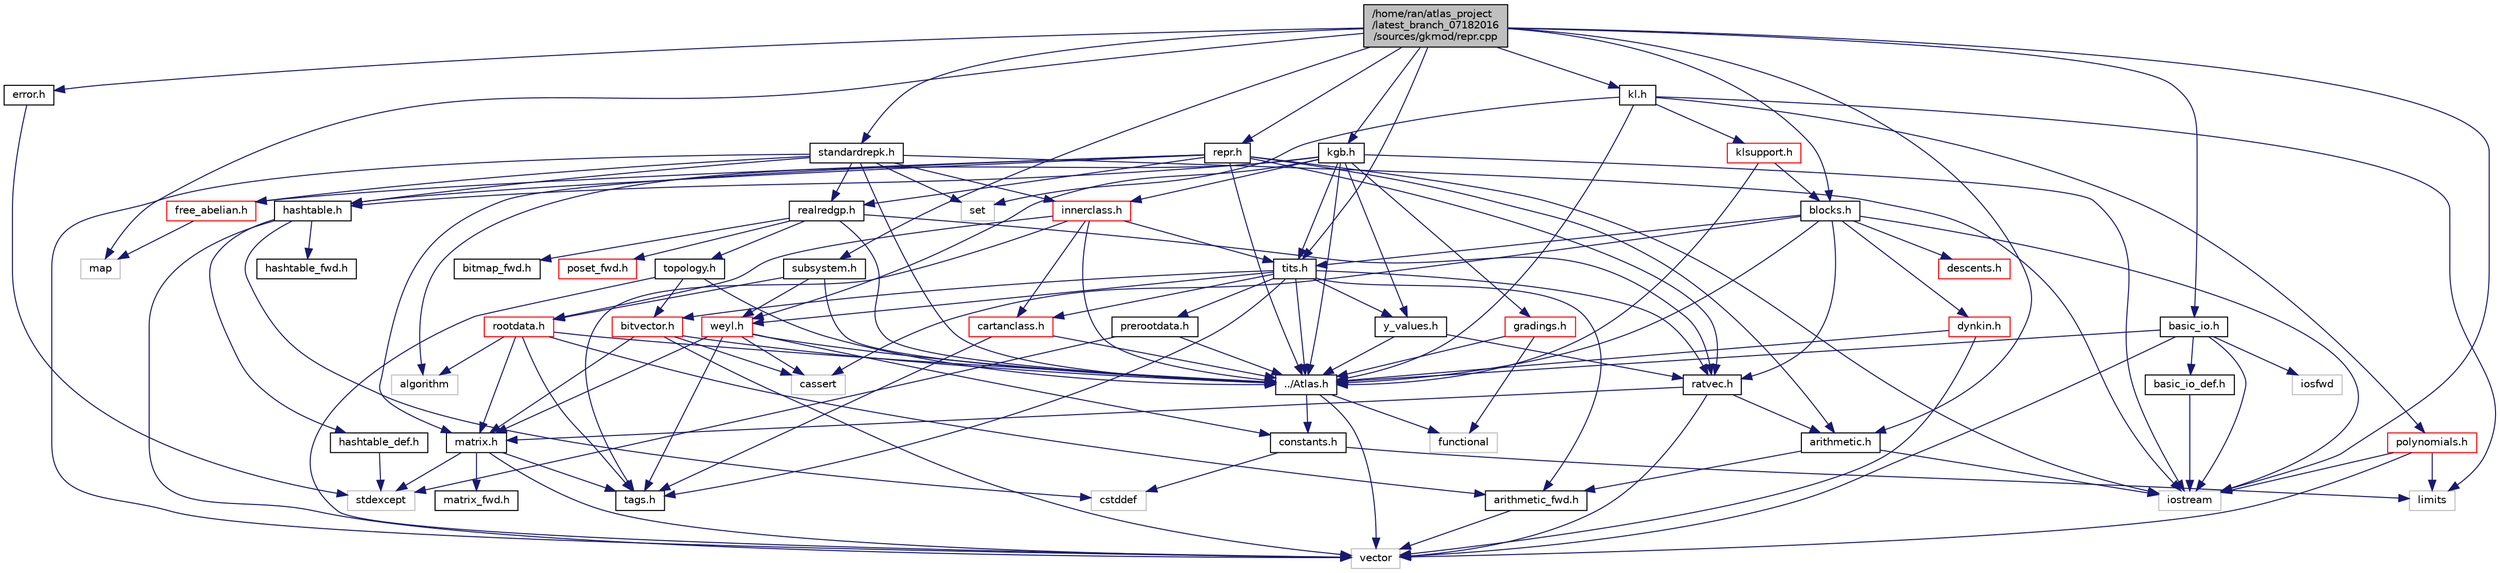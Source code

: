 digraph "/home/ran/atlas_project/latest_branch_07182016/sources/gkmod/repr.cpp"
{
  edge [fontname="Helvetica",fontsize="10",labelfontname="Helvetica",labelfontsize="10"];
  node [fontname="Helvetica",fontsize="10",shape=record];
  Node1 [label="/home/ran/atlas_project\l/latest_branch_07182016\l/sources/gkmod/repr.cpp",height=0.2,width=0.4,color="black", fillcolor="grey75", style="filled", fontcolor="black"];
  Node1 -> Node2 [color="midnightblue",fontsize="10",style="solid",fontname="Helvetica"];
  Node2 [label="repr.h",height=0.2,width=0.4,color="black", fillcolor="white", style="filled",URL="$repr_8h.html"];
  Node2 -> Node3 [color="midnightblue",fontsize="10",style="solid",fontname="Helvetica"];
  Node3 [label="iostream",height=0.2,width=0.4,color="grey75", fillcolor="white", style="filled"];
  Node2 -> Node4 [color="midnightblue",fontsize="10",style="solid",fontname="Helvetica"];
  Node4 [label="../Atlas.h",height=0.2,width=0.4,color="black", fillcolor="white", style="filled",URL="$Atlas_8h.html"];
  Node4 -> Node5 [color="midnightblue",fontsize="10",style="solid",fontname="Helvetica"];
  Node5 [label="vector",height=0.2,width=0.4,color="grey75", fillcolor="white", style="filled"];
  Node4 -> Node6 [color="midnightblue",fontsize="10",style="solid",fontname="Helvetica"];
  Node6 [label="functional",height=0.2,width=0.4,color="grey75", fillcolor="white", style="filled"];
  Node4 -> Node7 [color="midnightblue",fontsize="10",style="solid",fontname="Helvetica"];
  Node7 [label="constants.h",height=0.2,width=0.4,color="black", fillcolor="white", style="filled",URL="$constants_8h.html"];
  Node7 -> Node8 [color="midnightblue",fontsize="10",style="solid",fontname="Helvetica"];
  Node8 [label="cstddef",height=0.2,width=0.4,color="grey75", fillcolor="white", style="filled"];
  Node7 -> Node9 [color="midnightblue",fontsize="10",style="solid",fontname="Helvetica"];
  Node9 [label="limits",height=0.2,width=0.4,color="grey75", fillcolor="white", style="filled"];
  Node2 -> Node10 [color="midnightblue",fontsize="10",style="solid",fontname="Helvetica"];
  Node10 [label="matrix.h",height=0.2,width=0.4,color="black", fillcolor="white", style="filled",URL="$matrix_8h.html"];
  Node10 -> Node5 [color="midnightblue",fontsize="10",style="solid",fontname="Helvetica"];
  Node10 -> Node11 [color="midnightblue",fontsize="10",style="solid",fontname="Helvetica"];
  Node11 [label="stdexcept",height=0.2,width=0.4,color="grey75", fillcolor="white", style="filled"];
  Node10 -> Node12 [color="midnightblue",fontsize="10",style="solid",fontname="Helvetica"];
  Node12 [label="matrix_fwd.h",height=0.2,width=0.4,color="black", fillcolor="white", style="filled",URL="$matrix__fwd_8h.html"];
  Node10 -> Node13 [color="midnightblue",fontsize="10",style="solid",fontname="Helvetica"];
  Node13 [label="tags.h",height=0.2,width=0.4,color="black", fillcolor="white", style="filled",URL="$tags_8h.html",tooltip="Definition of dummy argument tags used for constructor overloading. "];
  Node2 -> Node14 [color="midnightblue",fontsize="10",style="solid",fontname="Helvetica"];
  Node14 [label="ratvec.h",height=0.2,width=0.4,color="black", fillcolor="white", style="filled",URL="$ratvec_8h.html"];
  Node14 -> Node5 [color="midnightblue",fontsize="10",style="solid",fontname="Helvetica"];
  Node14 -> Node10 [color="midnightblue",fontsize="10",style="solid",fontname="Helvetica"];
  Node14 -> Node15 [color="midnightblue",fontsize="10",style="solid",fontname="Helvetica"];
  Node15 [label="arithmetic.h",height=0.2,width=0.4,color="black", fillcolor="white", style="filled",URL="$arithmetic_8h.html"];
  Node15 -> Node16 [color="midnightblue",fontsize="10",style="solid",fontname="Helvetica"];
  Node16 [label="arithmetic_fwd.h",height=0.2,width=0.4,color="black", fillcolor="white", style="filled",URL="$arithmetic__fwd_8h.html"];
  Node16 -> Node5 [color="midnightblue",fontsize="10",style="solid",fontname="Helvetica"];
  Node15 -> Node3 [color="midnightblue",fontsize="10",style="solid",fontname="Helvetica"];
  Node2 -> Node17 [color="midnightblue",fontsize="10",style="solid",fontname="Helvetica"];
  Node17 [label="realredgp.h",height=0.2,width=0.4,color="black", fillcolor="white", style="filled",URL="$realredgp_8h.html"];
  Node17 -> Node18 [color="midnightblue",fontsize="10",style="solid",fontname="Helvetica"];
  Node18 [label="bitmap_fwd.h",height=0.2,width=0.4,color="black", fillcolor="white", style="filled",URL="$bitmap__fwd_8h.html"];
  Node17 -> Node19 [color="midnightblue",fontsize="10",style="solid",fontname="Helvetica"];
  Node19 [label="poset_fwd.h",height=0.2,width=0.4,color="red", fillcolor="white", style="filled",URL="$poset__fwd_8h.html"];
  Node17 -> Node4 [color="midnightblue",fontsize="10",style="solid",fontname="Helvetica"];
  Node17 -> Node14 [color="midnightblue",fontsize="10",style="solid",fontname="Helvetica"];
  Node17 -> Node20 [color="midnightblue",fontsize="10",style="solid",fontname="Helvetica"];
  Node20 [label="topology.h",height=0.2,width=0.4,color="black", fillcolor="white", style="filled",URL="$topology_8h.html"];
  Node20 -> Node5 [color="midnightblue",fontsize="10",style="solid",fontname="Helvetica"];
  Node20 -> Node4 [color="midnightblue",fontsize="10",style="solid",fontname="Helvetica"];
  Node20 -> Node21 [color="midnightblue",fontsize="10",style="solid",fontname="Helvetica"];
  Node21 [label="bitvector.h",height=0.2,width=0.4,color="red", fillcolor="white", style="filled",URL="$bitvector_8h.html"];
  Node21 -> Node4 [color="midnightblue",fontsize="10",style="solid",fontname="Helvetica"];
  Node21 -> Node5 [color="midnightblue",fontsize="10",style="solid",fontname="Helvetica"];
  Node21 -> Node22 [color="midnightblue",fontsize="10",style="solid",fontname="Helvetica"];
  Node22 [label="cassert",height=0.2,width=0.4,color="grey75", fillcolor="white", style="filled"];
  Node21 -> Node10 [color="midnightblue",fontsize="10",style="solid",fontname="Helvetica"];
  Node2 -> Node23 [color="midnightblue",fontsize="10",style="solid",fontname="Helvetica"];
  Node23 [label="hashtable.h",height=0.2,width=0.4,color="black", fillcolor="white", style="filled",URL="$hashtable_8h.html"];
  Node23 -> Node24 [color="midnightblue",fontsize="10",style="solid",fontname="Helvetica"];
  Node24 [label="hashtable_fwd.h",height=0.2,width=0.4,color="black", fillcolor="white", style="filled",URL="$hashtable__fwd_8h.html"];
  Node23 -> Node8 [color="midnightblue",fontsize="10",style="solid",fontname="Helvetica"];
  Node23 -> Node5 [color="midnightblue",fontsize="10",style="solid",fontname="Helvetica"];
  Node23 -> Node25 [color="midnightblue",fontsize="10",style="solid",fontname="Helvetica"];
  Node25 [label="hashtable_def.h",height=0.2,width=0.4,color="black", fillcolor="white", style="filled",URL="$hashtable__def_8h.html"];
  Node25 -> Node11 [color="midnightblue",fontsize="10",style="solid",fontname="Helvetica"];
  Node2 -> Node26 [color="midnightblue",fontsize="10",style="solid",fontname="Helvetica"];
  Node26 [label="free_abelian.h",height=0.2,width=0.4,color="red", fillcolor="white", style="filled",URL="$free__abelian_8h.html"];
  Node26 -> Node27 [color="midnightblue",fontsize="10",style="solid",fontname="Helvetica"];
  Node27 [label="map",height=0.2,width=0.4,color="grey75", fillcolor="white", style="filled"];
  Node2 -> Node15 [color="midnightblue",fontsize="10",style="solid",fontname="Helvetica"];
  Node1 -> Node27 [color="midnightblue",fontsize="10",style="solid",fontname="Helvetica"];
  Node1 -> Node3 [color="midnightblue",fontsize="10",style="solid",fontname="Helvetica"];
  Node1 -> Node28 [color="midnightblue",fontsize="10",style="solid",fontname="Helvetica"];
  Node28 [label="error.h",height=0.2,width=0.4,color="black", fillcolor="white", style="filled",URL="$error_8h.html"];
  Node28 -> Node11 [color="midnightblue",fontsize="10",style="solid",fontname="Helvetica"];
  Node1 -> Node15 [color="midnightblue",fontsize="10",style="solid",fontname="Helvetica"];
  Node1 -> Node29 [color="midnightblue",fontsize="10",style="solid",fontname="Helvetica"];
  Node29 [label="tits.h",height=0.2,width=0.4,color="black", fillcolor="white", style="filled",URL="$tits_8h.html"];
  Node29 -> Node13 [color="midnightblue",fontsize="10",style="solid",fontname="Helvetica"];
  Node29 -> Node14 [color="midnightblue",fontsize="10",style="solid",fontname="Helvetica"];
  Node29 -> Node16 [color="midnightblue",fontsize="10",style="solid",fontname="Helvetica"];
  Node29 -> Node4 [color="midnightblue",fontsize="10",style="solid",fontname="Helvetica"];
  Node29 -> Node21 [color="midnightblue",fontsize="10",style="solid",fontname="Helvetica"];
  Node29 -> Node30 [color="midnightblue",fontsize="10",style="solid",fontname="Helvetica"];
  Node30 [label="prerootdata.h",height=0.2,width=0.4,color="black", fillcolor="white", style="filled",URL="$prerootdata_8h.html"];
  Node30 -> Node4 [color="midnightblue",fontsize="10",style="solid",fontname="Helvetica"];
  Node30 -> Node11 [color="midnightblue",fontsize="10",style="solid",fontname="Helvetica"];
  Node29 -> Node31 [color="midnightblue",fontsize="10",style="solid",fontname="Helvetica"];
  Node31 [label="weyl.h",height=0.2,width=0.4,color="red", fillcolor="white", style="filled",URL="$weyl_8h.html",tooltip="Class definitions and function declarations for WeylGroup. "];
  Node31 -> Node4 [color="midnightblue",fontsize="10",style="solid",fontname="Helvetica"];
  Node31 -> Node22 [color="midnightblue",fontsize="10",style="solid",fontname="Helvetica"];
  Node31 -> Node7 [color="midnightblue",fontsize="10",style="solid",fontname="Helvetica"];
  Node31 -> Node13 [color="midnightblue",fontsize="10",style="solid",fontname="Helvetica"];
  Node31 -> Node10 [color="midnightblue",fontsize="10",style="solid",fontname="Helvetica"];
  Node29 -> Node32 [color="midnightblue",fontsize="10",style="solid",fontname="Helvetica"];
  Node32 [label="y_values.h",height=0.2,width=0.4,color="black", fillcolor="white", style="filled",URL="$y__values_8h.html"];
  Node32 -> Node4 [color="midnightblue",fontsize="10",style="solid",fontname="Helvetica"];
  Node32 -> Node14 [color="midnightblue",fontsize="10",style="solid",fontname="Helvetica"];
  Node29 -> Node33 [color="midnightblue",fontsize="10",style="solid",fontname="Helvetica"];
  Node33 [label="cartanclass.h",height=0.2,width=0.4,color="red", fillcolor="white", style="filled",URL="$cartanclass_8h.html"];
  Node33 -> Node4 [color="midnightblue",fontsize="10",style="solid",fontname="Helvetica"];
  Node33 -> Node13 [color="midnightblue",fontsize="10",style="solid",fontname="Helvetica"];
  Node1 -> Node34 [color="midnightblue",fontsize="10",style="solid",fontname="Helvetica"];
  Node34 [label="kgb.h",height=0.2,width=0.4,color="black", fillcolor="white", style="filled",URL="$kgb_8h.html",tooltip="Class definition and function declarations for the class KGB representing orbits of K on G/B..."];
  Node34 -> Node4 [color="midnightblue",fontsize="10",style="solid",fontname="Helvetica"];
  Node34 -> Node35 [color="midnightblue",fontsize="10",style="solid",fontname="Helvetica"];
  Node35 [label="gradings.h",height=0.2,width=0.4,color="red", fillcolor="white", style="filled",URL="$gradings_8h.html",tooltip="Class definitions and function declarations for the class Status. "];
  Node35 -> Node6 [color="midnightblue",fontsize="10",style="solid",fontname="Helvetica"];
  Node35 -> Node4 [color="midnightblue",fontsize="10",style="solid",fontname="Helvetica"];
  Node34 -> Node23 [color="midnightblue",fontsize="10",style="solid",fontname="Helvetica"];
  Node34 -> Node36 [color="midnightblue",fontsize="10",style="solid",fontname="Helvetica"];
  Node36 [label="innerclass.h",height=0.2,width=0.4,color="red", fillcolor="white", style="filled",URL="$innerclass_8h.html"];
  Node36 -> Node4 [color="midnightblue",fontsize="10",style="solid",fontname="Helvetica"];
  Node36 -> Node13 [color="midnightblue",fontsize="10",style="solid",fontname="Helvetica"];
  Node36 -> Node33 [color="midnightblue",fontsize="10",style="solid",fontname="Helvetica"];
  Node36 -> Node37 [color="midnightblue",fontsize="10",style="solid",fontname="Helvetica"];
  Node37 [label="rootdata.h",height=0.2,width=0.4,color="red", fillcolor="white", style="filled",URL="$rootdata_8h.html",tooltip="Class definitions and function declarations for the RootDatum class. "];
  Node37 -> Node4 [color="midnightblue",fontsize="10",style="solid",fontname="Helvetica"];
  Node37 -> Node38 [color="midnightblue",fontsize="10",style="solid",fontname="Helvetica"];
  Node38 [label="algorithm",height=0.2,width=0.4,color="grey75", fillcolor="white", style="filled"];
  Node37 -> Node16 [color="midnightblue",fontsize="10",style="solid",fontname="Helvetica"];
  Node37 -> Node13 [color="midnightblue",fontsize="10",style="solid",fontname="Helvetica"];
  Node37 -> Node10 [color="midnightblue",fontsize="10",style="solid",fontname="Helvetica"];
  Node36 -> Node29 [color="midnightblue",fontsize="10",style="solid",fontname="Helvetica"];
  Node34 -> Node31 [color="midnightblue",fontsize="10",style="solid",fontname="Helvetica"];
  Node34 -> Node29 [color="midnightblue",fontsize="10",style="solid",fontname="Helvetica"];
  Node34 -> Node32 [color="midnightblue",fontsize="10",style="solid",fontname="Helvetica"];
  Node34 -> Node38 [color="midnightblue",fontsize="10",style="solid",fontname="Helvetica"];
  Node34 -> Node3 [color="midnightblue",fontsize="10",style="solid",fontname="Helvetica"];
  Node1 -> Node39 [color="midnightblue",fontsize="10",style="solid",fontname="Helvetica"];
  Node39 [label="blocks.h",height=0.2,width=0.4,color="black", fillcolor="white", style="filled",URL="$blocks_8h.html"];
  Node39 -> Node22 [color="midnightblue",fontsize="10",style="solid",fontname="Helvetica"];
  Node39 -> Node3 [color="midnightblue",fontsize="10",style="solid",fontname="Helvetica"];
  Node39 -> Node14 [color="midnightblue",fontsize="10",style="solid",fontname="Helvetica"];
  Node39 -> Node4 [color="midnightblue",fontsize="10",style="solid",fontname="Helvetica"];
  Node39 -> Node29 [color="midnightblue",fontsize="10",style="solid",fontname="Helvetica"];
  Node39 -> Node40 [color="midnightblue",fontsize="10",style="solid",fontname="Helvetica"];
  Node40 [label="descents.h",height=0.2,width=0.4,color="red", fillcolor="white", style="filled",URL="$descents_8h.html",tooltip="Class definition for the class DescentStatus. "];
  Node39 -> Node41 [color="midnightblue",fontsize="10",style="solid",fontname="Helvetica"];
  Node41 [label="dynkin.h",height=0.2,width=0.4,color="red", fillcolor="white", style="filled",URL="$dynkin_8h.html",tooltip="Class definitions and function declarations for DynkinDiagram. "];
  Node41 -> Node5 [color="midnightblue",fontsize="10",style="solid",fontname="Helvetica"];
  Node41 -> Node4 [color="midnightblue",fontsize="10",style="solid",fontname="Helvetica"];
  Node1 -> Node42 [color="midnightblue",fontsize="10",style="solid",fontname="Helvetica"];
  Node42 [label="standardrepk.h",height=0.2,width=0.4,color="black", fillcolor="white", style="filled",URL="$standardrepk_8h.html",tooltip="Class definition and function declarations for the classes StandardRepK and KhatContext. "];
  Node42 -> Node43 [color="midnightblue",fontsize="10",style="solid",fontname="Helvetica"];
  Node43 [label="set",height=0.2,width=0.4,color="grey75", fillcolor="white", style="filled"];
  Node42 -> Node5 [color="midnightblue",fontsize="10",style="solid",fontname="Helvetica"];
  Node42 -> Node3 [color="midnightblue",fontsize="10",style="solid",fontname="Helvetica"];
  Node42 -> Node4 [color="midnightblue",fontsize="10",style="solid",fontname="Helvetica"];
  Node42 -> Node36 [color="midnightblue",fontsize="10",style="solid",fontname="Helvetica"];
  Node42 -> Node17 [color="midnightblue",fontsize="10",style="solid",fontname="Helvetica"];
  Node42 -> Node23 [color="midnightblue",fontsize="10",style="solid",fontname="Helvetica"];
  Node42 -> Node26 [color="midnightblue",fontsize="10",style="solid",fontname="Helvetica"];
  Node1 -> Node44 [color="midnightblue",fontsize="10",style="solid",fontname="Helvetica"];
  Node44 [label="subsystem.h",height=0.2,width=0.4,color="black", fillcolor="white", style="filled",URL="$subsystem_8h.html"];
  Node44 -> Node4 [color="midnightblue",fontsize="10",style="solid",fontname="Helvetica"];
  Node44 -> Node37 [color="midnightblue",fontsize="10",style="solid",fontname="Helvetica"];
  Node44 -> Node31 [color="midnightblue",fontsize="10",style="solid",fontname="Helvetica"];
  Node1 -> Node45 [color="midnightblue",fontsize="10",style="solid",fontname="Helvetica"];
  Node45 [label="kl.h",height=0.2,width=0.4,color="black", fillcolor="white", style="filled",URL="$kl_8h.html"];
  Node45 -> Node9 [color="midnightblue",fontsize="10",style="solid",fontname="Helvetica"];
  Node45 -> Node43 [color="midnightblue",fontsize="10",style="solid",fontname="Helvetica"];
  Node45 -> Node4 [color="midnightblue",fontsize="10",style="solid",fontname="Helvetica"];
  Node45 -> Node46 [color="midnightblue",fontsize="10",style="solid",fontname="Helvetica"];
  Node46 [label="klsupport.h",height=0.2,width=0.4,color="red", fillcolor="white", style="filled",URL="$klsupport_8h.html",tooltip="Class definition and function declarations for KLSupport. "];
  Node46 -> Node4 [color="midnightblue",fontsize="10",style="solid",fontname="Helvetica"];
  Node46 -> Node39 [color="midnightblue",fontsize="10",style="solid",fontname="Helvetica"];
  Node45 -> Node47 [color="midnightblue",fontsize="10",style="solid",fontname="Helvetica"];
  Node47 [label="polynomials.h",height=0.2,width=0.4,color="red", fillcolor="white", style="filled",URL="$polynomials_8h.html",tooltip="Class definitions and function declarations for the class Polynomial. "];
  Node47 -> Node9 [color="midnightblue",fontsize="10",style="solid",fontname="Helvetica"];
  Node47 -> Node5 [color="midnightblue",fontsize="10",style="solid",fontname="Helvetica"];
  Node47 -> Node3 [color="midnightblue",fontsize="10",style="solid",fontname="Helvetica"];
  Node1 -> Node48 [color="midnightblue",fontsize="10",style="solid",fontname="Helvetica"];
  Node48 [label="basic_io.h",height=0.2,width=0.4,color="black", fillcolor="white", style="filled",URL="$basic__io_8h.html"];
  Node48 -> Node49 [color="midnightblue",fontsize="10",style="solid",fontname="Helvetica"];
  Node49 [label="iosfwd",height=0.2,width=0.4,color="grey75", fillcolor="white", style="filled"];
  Node48 -> Node3 [color="midnightblue",fontsize="10",style="solid",fontname="Helvetica"];
  Node48 -> Node5 [color="midnightblue",fontsize="10",style="solid",fontname="Helvetica"];
  Node48 -> Node4 [color="midnightblue",fontsize="10",style="solid",fontname="Helvetica"];
  Node48 -> Node50 [color="midnightblue",fontsize="10",style="solid",fontname="Helvetica"];
  Node50 [label="basic_io_def.h",height=0.2,width=0.4,color="black", fillcolor="white", style="filled",URL="$basic__io__def_8h.html"];
  Node50 -> Node3 [color="midnightblue",fontsize="10",style="solid",fontname="Helvetica"];
}
